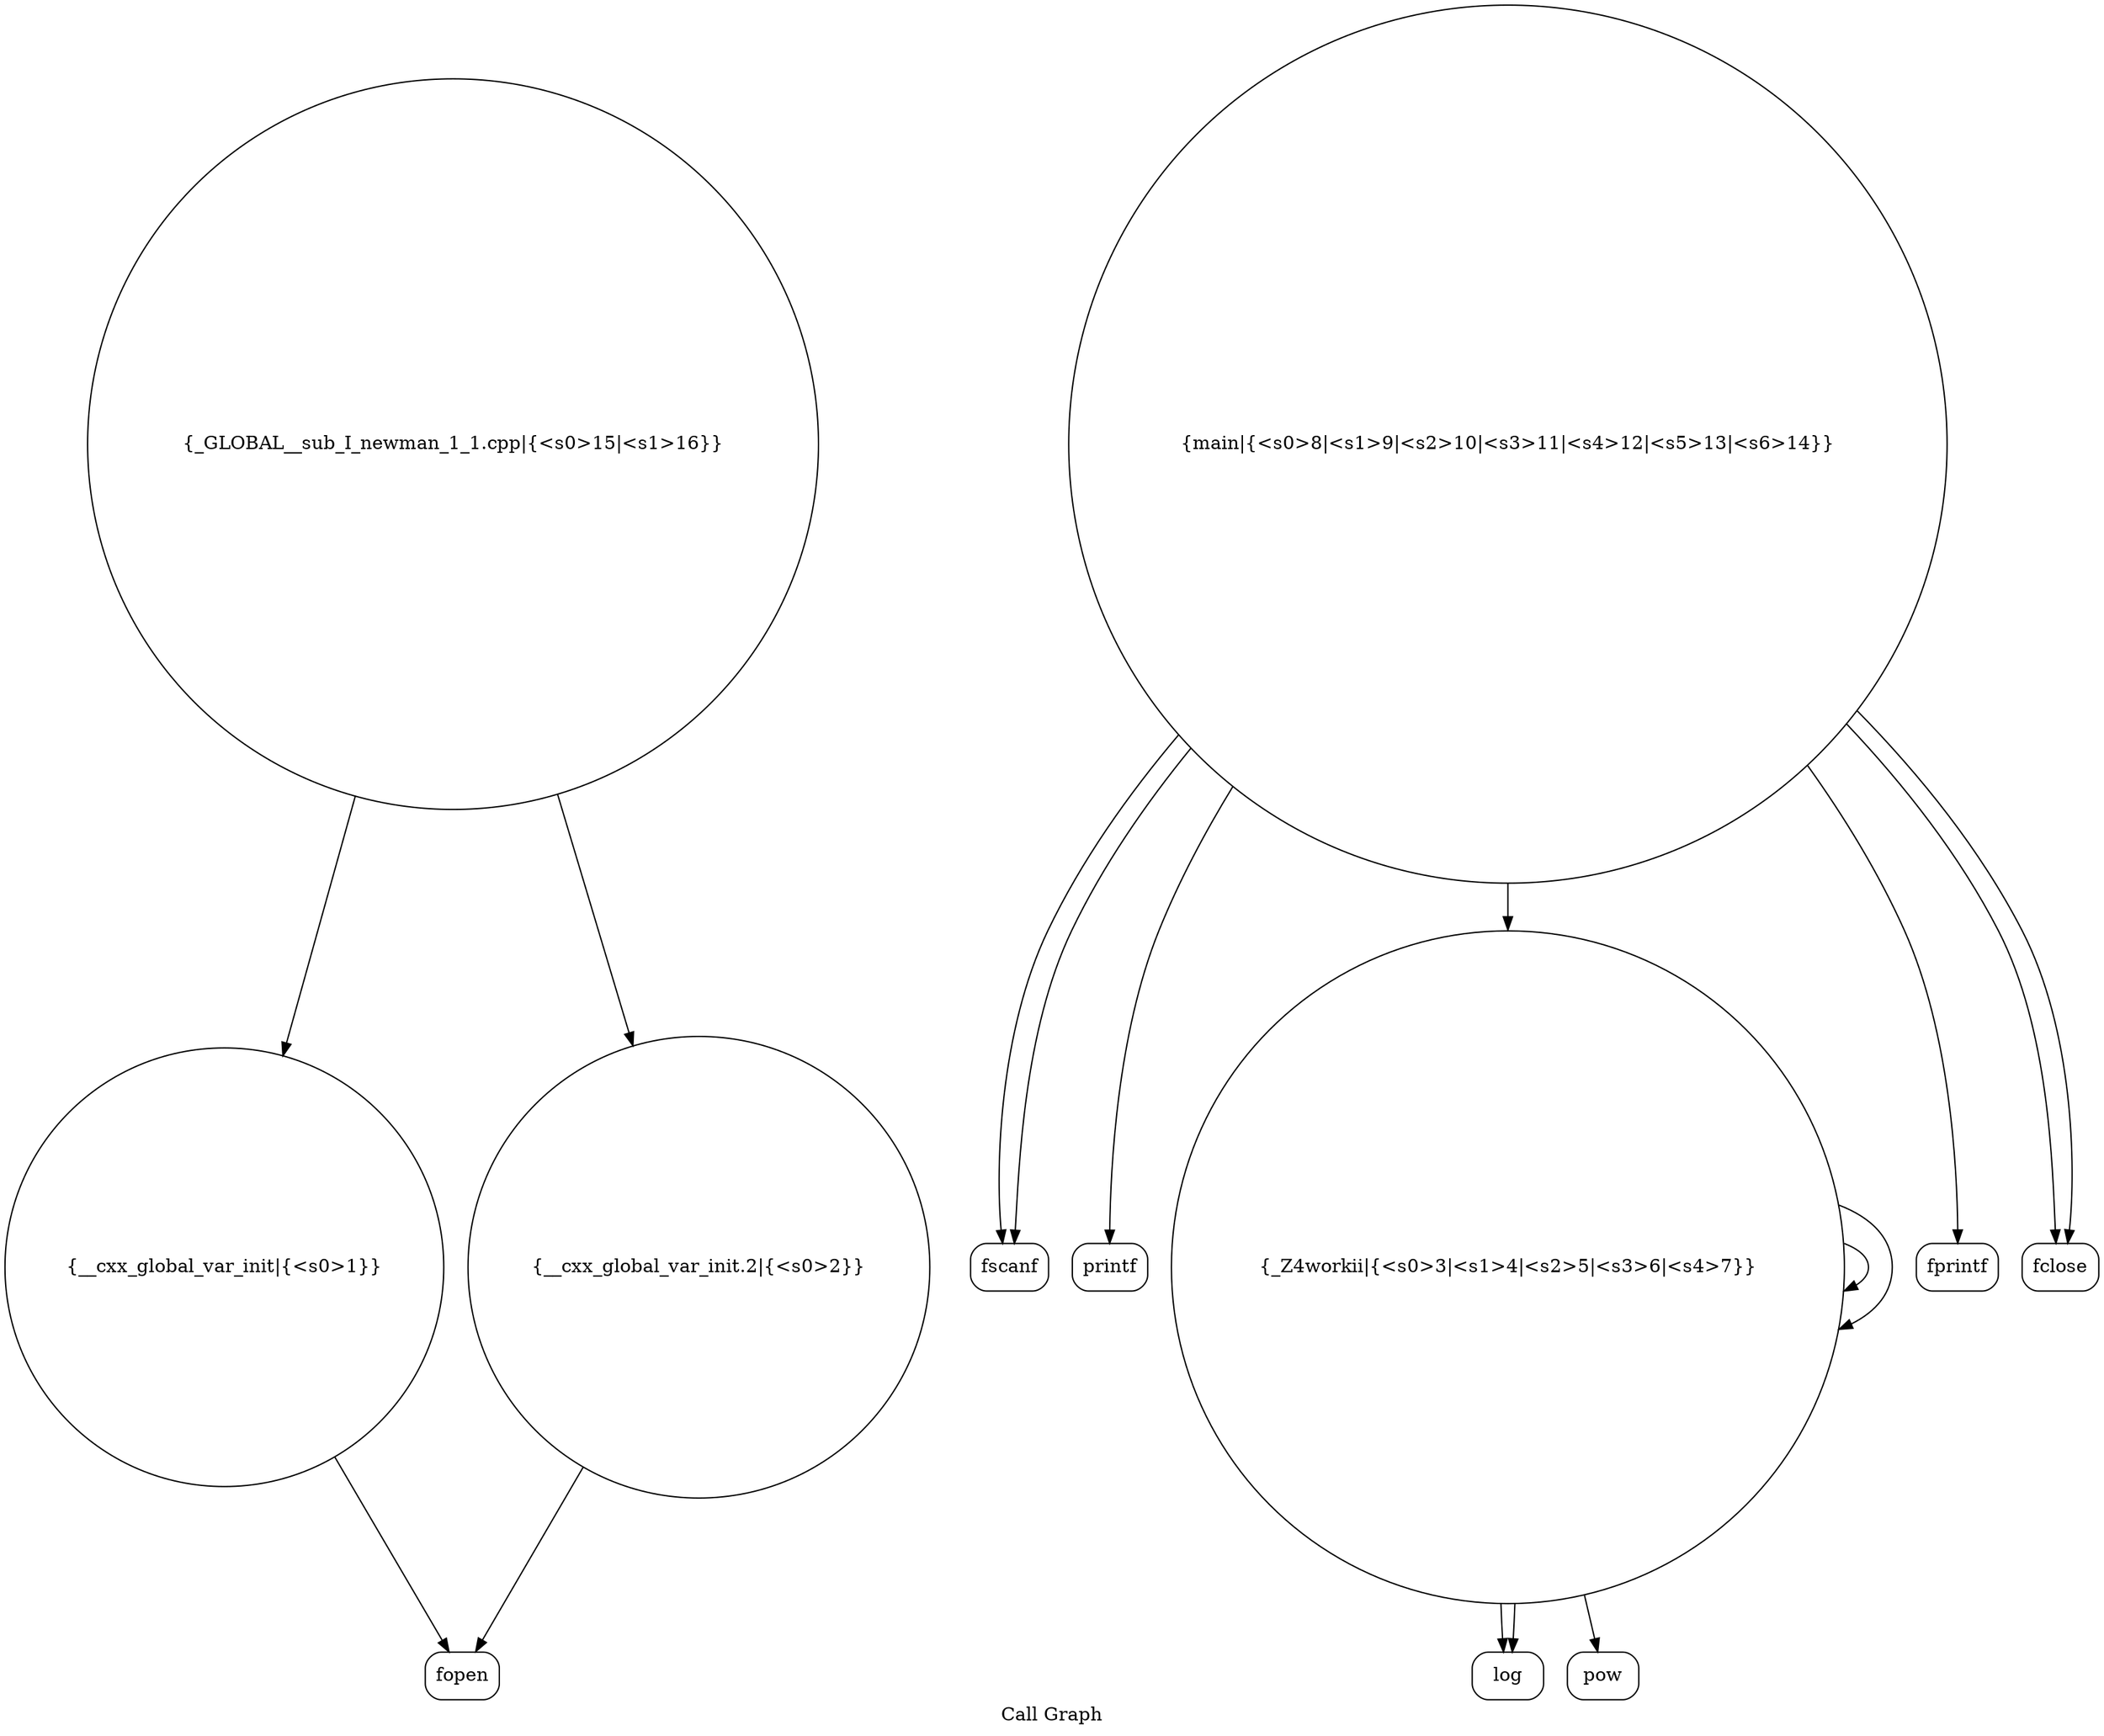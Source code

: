 digraph "Call Graph" {
	label="Call Graph";

	Node0x5582cbda8260 [shape=record,shape=circle,label="{__cxx_global_var_init|{<s0>1}}"];
	Node0x5582cbda8260:s0 -> Node0x5582cbda86f0[color=black];
	Node0x5582cbda89f0 [shape=record,shape=Mrecord,label="{fscanf}"];
	Node0x5582cbda8770 [shape=record,shape=circle,label="{__cxx_global_var_init.2|{<s0>2}}"];
	Node0x5582cbda8770:s0 -> Node0x5582cbda86f0[color=black];
	Node0x5582cbda8af0 [shape=record,shape=Mrecord,label="{printf}"];
	Node0x5582cbda8870 [shape=record,shape=Mrecord,label="{log}"];
	Node0x5582cbda8bf0 [shape=record,shape=circle,label="{_GLOBAL__sub_I_newman_1_1.cpp|{<s0>15|<s1>16}}"];
	Node0x5582cbda8bf0:s0 -> Node0x5582cbda8260[color=black];
	Node0x5582cbda8bf0:s1 -> Node0x5582cbda8770[color=black];
	Node0x5582cbda8970 [shape=record,shape=circle,label="{main|{<s0>8|<s1>9|<s2>10|<s3>11|<s4>12|<s5>13|<s6>14}}"];
	Node0x5582cbda8970:s0 -> Node0x5582cbda89f0[color=black];
	Node0x5582cbda8970:s1 -> Node0x5582cbda89f0[color=black];
	Node0x5582cbda8970:s2 -> Node0x5582cbda87f0[color=black];
	Node0x5582cbda8970:s3 -> Node0x5582cbda8a70[color=black];
	Node0x5582cbda8970:s4 -> Node0x5582cbda8af0[color=black];
	Node0x5582cbda8970:s5 -> Node0x5582cbda8b70[color=black];
	Node0x5582cbda8970:s6 -> Node0x5582cbda8b70[color=black];
	Node0x5582cbda86f0 [shape=record,shape=Mrecord,label="{fopen}"];
	Node0x5582cbda8a70 [shape=record,shape=Mrecord,label="{fprintf}"];
	Node0x5582cbda87f0 [shape=record,shape=circle,label="{_Z4workii|{<s0>3|<s1>4|<s2>5|<s3>6|<s4>7}}"];
	Node0x5582cbda87f0:s0 -> Node0x5582cbda8870[color=black];
	Node0x5582cbda87f0:s1 -> Node0x5582cbda8870[color=black];
	Node0x5582cbda87f0:s2 -> Node0x5582cbda88f0[color=black];
	Node0x5582cbda87f0:s3 -> Node0x5582cbda87f0[color=black];
	Node0x5582cbda87f0:s4 -> Node0x5582cbda87f0[color=black];
	Node0x5582cbda8b70 [shape=record,shape=Mrecord,label="{fclose}"];
	Node0x5582cbda88f0 [shape=record,shape=Mrecord,label="{pow}"];
}
